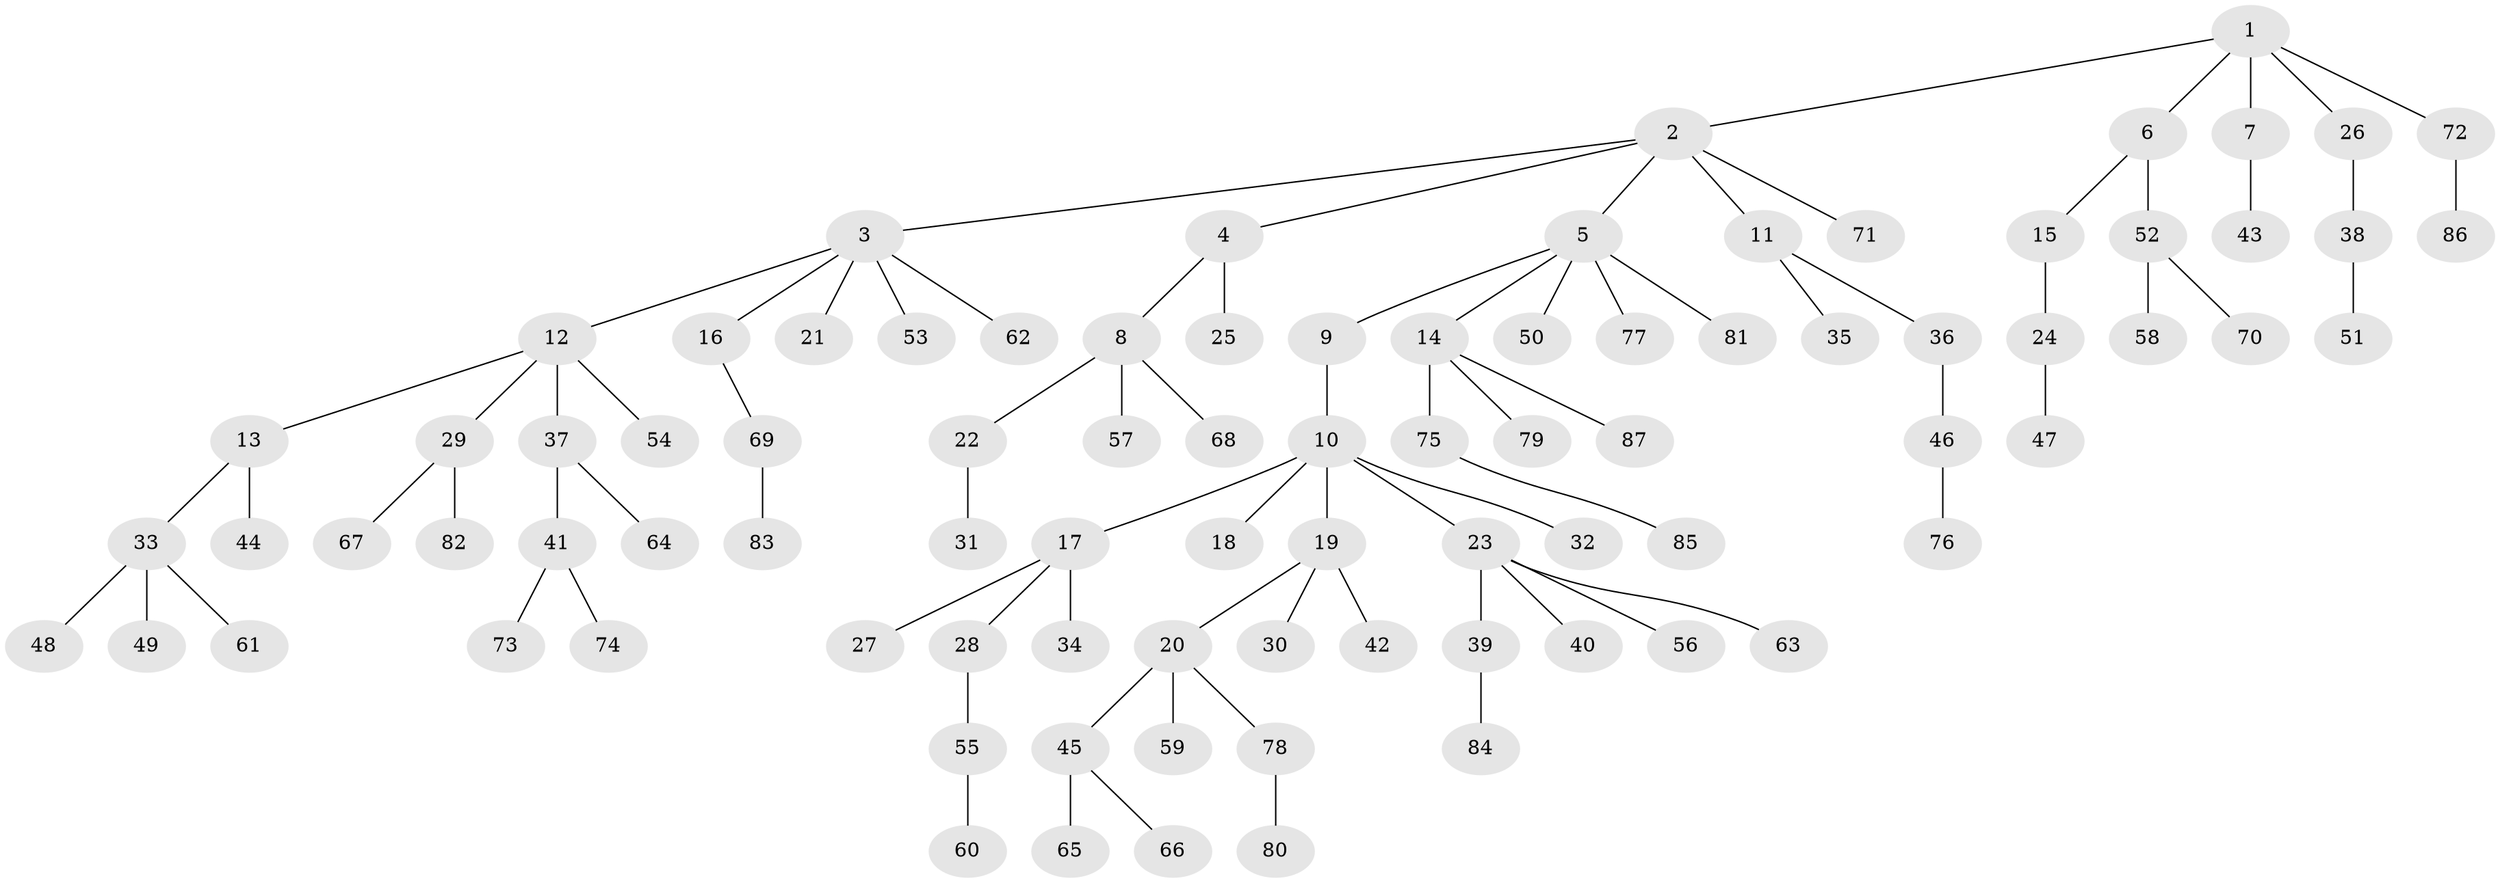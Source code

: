 // coarse degree distribution, {5: 0.0967741935483871, 2: 0.25806451612903225, 3: 0.11290322580645161, 1: 0.5, 4: 0.03225806451612903}
// Generated by graph-tools (version 1.1) at 2025/51/03/04/25 22:51:35]
// undirected, 87 vertices, 86 edges
graph export_dot {
  node [color=gray90,style=filled];
  1;
  2;
  3;
  4;
  5;
  6;
  7;
  8;
  9;
  10;
  11;
  12;
  13;
  14;
  15;
  16;
  17;
  18;
  19;
  20;
  21;
  22;
  23;
  24;
  25;
  26;
  27;
  28;
  29;
  30;
  31;
  32;
  33;
  34;
  35;
  36;
  37;
  38;
  39;
  40;
  41;
  42;
  43;
  44;
  45;
  46;
  47;
  48;
  49;
  50;
  51;
  52;
  53;
  54;
  55;
  56;
  57;
  58;
  59;
  60;
  61;
  62;
  63;
  64;
  65;
  66;
  67;
  68;
  69;
  70;
  71;
  72;
  73;
  74;
  75;
  76;
  77;
  78;
  79;
  80;
  81;
  82;
  83;
  84;
  85;
  86;
  87;
  1 -- 2;
  1 -- 6;
  1 -- 7;
  1 -- 26;
  1 -- 72;
  2 -- 3;
  2 -- 4;
  2 -- 5;
  2 -- 11;
  2 -- 71;
  3 -- 12;
  3 -- 16;
  3 -- 21;
  3 -- 53;
  3 -- 62;
  4 -- 8;
  4 -- 25;
  5 -- 9;
  5 -- 14;
  5 -- 50;
  5 -- 77;
  5 -- 81;
  6 -- 15;
  6 -- 52;
  7 -- 43;
  8 -- 22;
  8 -- 57;
  8 -- 68;
  9 -- 10;
  10 -- 17;
  10 -- 18;
  10 -- 19;
  10 -- 23;
  10 -- 32;
  11 -- 35;
  11 -- 36;
  12 -- 13;
  12 -- 29;
  12 -- 37;
  12 -- 54;
  13 -- 33;
  13 -- 44;
  14 -- 75;
  14 -- 79;
  14 -- 87;
  15 -- 24;
  16 -- 69;
  17 -- 27;
  17 -- 28;
  17 -- 34;
  19 -- 20;
  19 -- 30;
  19 -- 42;
  20 -- 45;
  20 -- 59;
  20 -- 78;
  22 -- 31;
  23 -- 39;
  23 -- 40;
  23 -- 56;
  23 -- 63;
  24 -- 47;
  26 -- 38;
  28 -- 55;
  29 -- 67;
  29 -- 82;
  33 -- 48;
  33 -- 49;
  33 -- 61;
  36 -- 46;
  37 -- 41;
  37 -- 64;
  38 -- 51;
  39 -- 84;
  41 -- 73;
  41 -- 74;
  45 -- 65;
  45 -- 66;
  46 -- 76;
  52 -- 58;
  52 -- 70;
  55 -- 60;
  69 -- 83;
  72 -- 86;
  75 -- 85;
  78 -- 80;
}
